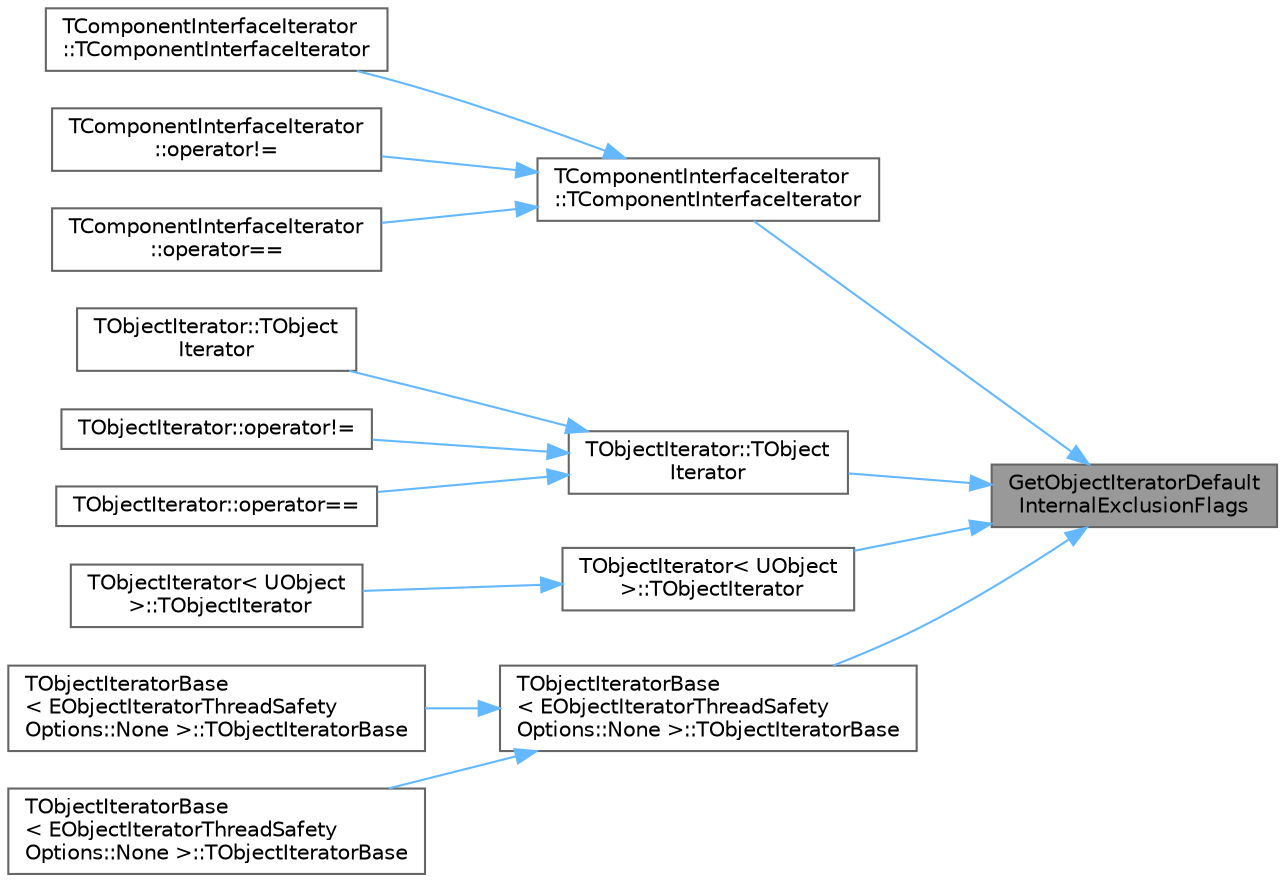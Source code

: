 digraph "GetObjectIteratorDefaultInternalExclusionFlags"
{
 // INTERACTIVE_SVG=YES
 // LATEX_PDF_SIZE
  bgcolor="transparent";
  edge [fontname=Helvetica,fontsize=10,labelfontname=Helvetica,labelfontsize=10];
  node [fontname=Helvetica,fontsize=10,shape=box,height=0.2,width=0.4];
  rankdir="RL";
  Node1 [id="Node000001",label="GetObjectIteratorDefault\lInternalExclusionFlags",height=0.2,width=0.4,color="gray40", fillcolor="grey60", style="filled", fontcolor="black",tooltip=" "];
  Node1 -> Node2 [id="edge1_Node000001_Node000002",dir="back",color="steelblue1",style="solid",tooltip=" "];
  Node2 [id="Node000002",label="TComponentInterfaceIterator\l::TComponentInterfaceIterator",height=0.2,width=0.4,color="grey40", fillcolor="white", style="filled",URL="$dc/d95/classTComponentInterfaceIterator.html#a35b2b9bc37bc8e0a6e5f8c254d0f85e7",tooltip=" "];
  Node2 -> Node3 [id="edge2_Node000002_Node000003",dir="back",color="steelblue1",style="solid",tooltip=" "];
  Node3 [id="Node000003",label="TComponentInterfaceIterator\l::TComponentInterfaceIterator",height=0.2,width=0.4,color="grey40", fillcolor="white", style="filled",URL="$dc/d95/classTComponentInterfaceIterator.html#a00786f67e24847df1d0c009d319e4da8",tooltip=" "];
  Node2 -> Node4 [id="edge3_Node000002_Node000004",dir="back",color="steelblue1",style="solid",tooltip=" "];
  Node4 [id="Node000004",label="TComponentInterfaceIterator\l::operator!=",height=0.2,width=0.4,color="grey40", fillcolor="white", style="filled",URL="$dc/d95/classTComponentInterfaceIterator.html#a96f6ff41ace38bf81fde801d250e18af",tooltip=" "];
  Node2 -> Node5 [id="edge4_Node000002_Node000005",dir="back",color="steelblue1",style="solid",tooltip=" "];
  Node5 [id="Node000005",label="TComponentInterfaceIterator\l::operator==",height=0.2,width=0.4,color="grey40", fillcolor="white", style="filled",URL="$dc/d95/classTComponentInterfaceIterator.html#af1f2de91080f9a1dd2f7bb251093d9a8",tooltip=" "];
  Node1 -> Node6 [id="edge5_Node000001_Node000006",dir="back",color="steelblue1",style="solid",tooltip=" "];
  Node6 [id="Node000006",label="TObjectIterator::TObject\lIterator",height=0.2,width=0.4,color="grey40", fillcolor="white", style="filled",URL="$d3/d7e/classTObjectIterator.html#a9c6d6f3f5da6dd059a4ecf57ce768fc8",tooltip="Constructor."];
  Node6 -> Node7 [id="edge6_Node000006_Node000007",dir="back",color="steelblue1",style="solid",tooltip=" "];
  Node7 [id="Node000007",label="TObjectIterator::TObject\lIterator",height=0.2,width=0.4,color="grey40", fillcolor="white", style="filled",URL="$d3/d7e/classTObjectIterator.html#aa4a30fc926fddbf4eee47e1de260a53e",tooltip="Constructor."];
  Node6 -> Node8 [id="edge7_Node000006_Node000008",dir="back",color="steelblue1",style="solid",tooltip=" "];
  Node8 [id="Node000008",label="TObjectIterator::operator!=",height=0.2,width=0.4,color="grey40", fillcolor="white", style="filled",URL="$d3/d7e/classTObjectIterator.html#ac2348a07bf3a0806fe7af5fc9e191076",tooltip=" "];
  Node6 -> Node9 [id="edge8_Node000006_Node000009",dir="back",color="steelblue1",style="solid",tooltip=" "];
  Node9 [id="Node000009",label="TObjectIterator::operator==",height=0.2,width=0.4,color="grey40", fillcolor="white", style="filled",URL="$d3/d7e/classTObjectIterator.html#a9eb4e67f27775a0c5f78e6a231bc13d2",tooltip=" "];
  Node1 -> Node10 [id="edge9_Node000001_Node000010",dir="back",color="steelblue1",style="solid",tooltip=" "];
  Node10 [id="Node000010",label="TObjectIterator\< UObject\l \>::TObjectIterator",height=0.2,width=0.4,color="grey40", fillcolor="white", style="filled",URL="$da/d29/classTObjectIterator_3_01UObject_01_4.html#a9628d8504aaa0e8199a614aa39edc10f",tooltip="Constructor."];
  Node10 -> Node11 [id="edge10_Node000010_Node000011",dir="back",color="steelblue1",style="solid",tooltip=" "];
  Node11 [id="Node000011",label="TObjectIterator\< UObject\l \>::TObjectIterator",height=0.2,width=0.4,color="grey40", fillcolor="white", style="filled",URL="$da/d29/classTObjectIterator_3_01UObject_01_4.html#a270ed1549cd7084c1619f94343194320",tooltip="Constructor."];
  Node1 -> Node12 [id="edge11_Node000001_Node000012",dir="back",color="steelblue1",style="solid",tooltip=" "];
  Node12 [id="Node000012",label="TObjectIteratorBase\l\< EObjectIteratorThreadSafety\lOptions::None \>::TObjectIteratorBase",height=0.2,width=0.4,color="grey40", fillcolor="white", style="filled",URL="$d1/d0e/classTObjectIteratorBase.html#a828414fae37111784243ce9eab15196d",tooltip=" "];
  Node12 -> Node13 [id="edge12_Node000012_Node000013",dir="back",color="steelblue1",style="solid",tooltip=" "];
  Node13 [id="Node000013",label="TObjectIteratorBase\l\< EObjectIteratorThreadSafety\lOptions::None \>::TObjectIteratorBase",height=0.2,width=0.4,color="grey40", fillcolor="white", style="filled",URL="$d1/d0e/classTObjectIteratorBase.html#a3374f1512594aaf638eb10af55a86f44",tooltip=" "];
  Node12 -> Node14 [id="edge13_Node000012_Node000014",dir="back",color="steelblue1",style="solid",tooltip=" "];
  Node14 [id="Node000014",label="TObjectIteratorBase\l\< EObjectIteratorThreadSafety\lOptions::None \>::TObjectIteratorBase",height=0.2,width=0.4,color="grey40", fillcolor="white", style="filled",URL="$d1/d0e/classTObjectIteratorBase.html#adac758b12e341d9082c305806447d87c",tooltip=" "];
}
